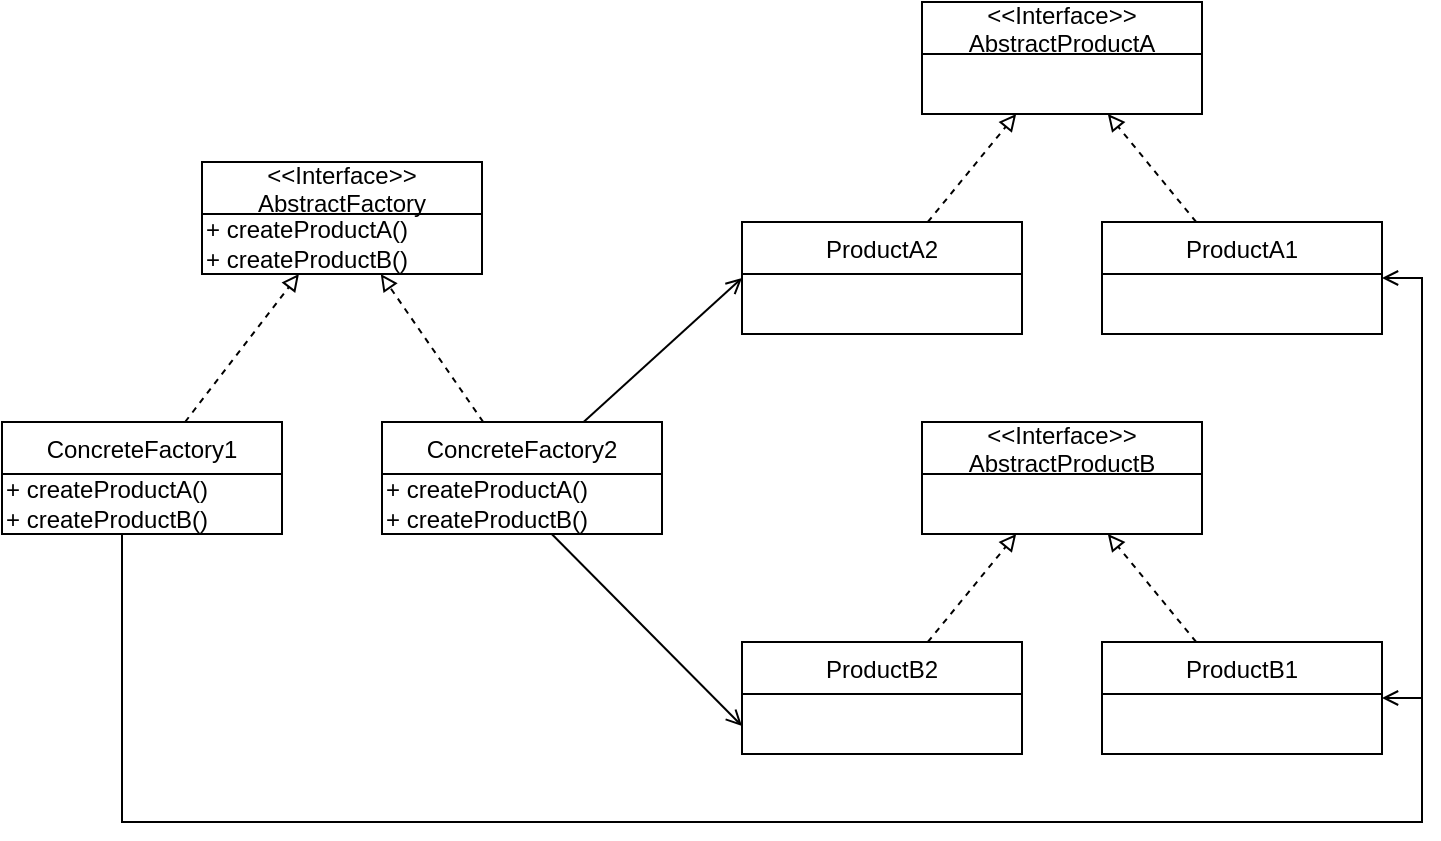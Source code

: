 <mxfile version="12.6.5" type="device"><diagram id="-w9PkVRH5r8_Vlu9V6Nx" name="第 1 页"><mxGraphModel dx="1221" dy="714" grid="1" gridSize="10" guides="1" tooltips="1" connect="1" arrows="1" fold="1" page="1" pageScale="1" pageWidth="827" pageHeight="1169" math="0" shadow="0"><root><mxCell id="0"/><mxCell id="1" parent="0"/><mxCell id="Dq4S_N8pXBDJ_a0pbtf--1" value="&lt;&lt;Interface&gt;&gt;&#10;AbstractFactory" style="swimlane;fontStyle=0;childLayout=stackLayout;horizontal=1;startSize=26;fillColor=none;horizontalStack=0;resizeParent=1;resizeParentMax=0;resizeLast=0;collapsible=1;marginBottom=0;" vertex="1" parent="1"><mxGeometry x="140" y="210" width="140" height="56" as="geometry"/></mxCell><mxCell id="Dq4S_N8pXBDJ_a0pbtf--5" value="+ createProductA()&lt;br&gt;+ createProductB()" style="text;html=1;align=left;verticalAlign=middle;resizable=0;points=[];autosize=1;" vertex="1" parent="Dq4S_N8pXBDJ_a0pbtf--1"><mxGeometry y="26" width="140" height="30" as="geometry"/></mxCell><mxCell id="Dq4S_N8pXBDJ_a0pbtf--10" style="rounded=0;orthogonalLoop=1;jettySize=auto;html=1;endArrow=block;endFill=0;dashed=1;" edge="1" parent="1" source="Dq4S_N8pXBDJ_a0pbtf--6" target="Dq4S_N8pXBDJ_a0pbtf--1"><mxGeometry relative="1" as="geometry"/></mxCell><mxCell id="Dq4S_N8pXBDJ_a0pbtf--31" style="edgeStyle=orthogonalEdgeStyle;rounded=0;orthogonalLoop=1;jettySize=auto;html=1;entryX=1;entryY=0.5;entryDx=0;entryDy=0;endArrow=open;endFill=0;" edge="1" parent="1" source="Dq4S_N8pXBDJ_a0pbtf--6" target="Dq4S_N8pXBDJ_a0pbtf--16"><mxGeometry relative="1" as="geometry"><Array as="points"><mxPoint x="100" y="540"/><mxPoint x="750" y="540"/><mxPoint x="750" y="268"/></Array></mxGeometry></mxCell><mxCell id="Dq4S_N8pXBDJ_a0pbtf--6" value="ConcreteFactory1" style="swimlane;fontStyle=0;childLayout=stackLayout;horizontal=1;startSize=26;fillColor=none;horizontalStack=0;resizeParent=1;resizeParentMax=0;resizeLast=0;collapsible=1;marginBottom=0;" vertex="1" parent="1"><mxGeometry x="40" y="340" width="140" height="56" as="geometry"/></mxCell><mxCell id="Dq4S_N8pXBDJ_a0pbtf--7" value="+ createProductA()&lt;br&gt;+ createProductB()" style="text;html=1;align=left;verticalAlign=middle;resizable=0;points=[];autosize=1;" vertex="1" parent="Dq4S_N8pXBDJ_a0pbtf--6"><mxGeometry y="26" width="140" height="30" as="geometry"/></mxCell><mxCell id="Dq4S_N8pXBDJ_a0pbtf--11" style="edgeStyle=none;rounded=0;orthogonalLoop=1;jettySize=auto;html=1;endArrow=block;endFill=0;dashed=1;" edge="1" parent="1" source="Dq4S_N8pXBDJ_a0pbtf--8" target="Dq4S_N8pXBDJ_a0pbtf--1"><mxGeometry relative="1" as="geometry"/></mxCell><mxCell id="Dq4S_N8pXBDJ_a0pbtf--28" style="edgeStyle=none;rounded=0;orthogonalLoop=1;jettySize=auto;html=1;entryX=0;entryY=0.5;entryDx=0;entryDy=0;endArrow=open;endFill=0;" edge="1" parent="1" source="Dq4S_N8pXBDJ_a0pbtf--8" target="Dq4S_N8pXBDJ_a0pbtf--14"><mxGeometry relative="1" as="geometry"/></mxCell><mxCell id="Dq4S_N8pXBDJ_a0pbtf--8" value="ConcreteFactory2" style="swimlane;fontStyle=0;childLayout=stackLayout;horizontal=1;startSize=26;fillColor=none;horizontalStack=0;resizeParent=1;resizeParentMax=0;resizeLast=0;collapsible=1;marginBottom=0;" vertex="1" parent="1"><mxGeometry x="230" y="340" width="140" height="56" as="geometry"/></mxCell><mxCell id="Dq4S_N8pXBDJ_a0pbtf--9" value="+ createProductA()&lt;br&gt;+ createProductB()" style="text;html=1;align=left;verticalAlign=middle;resizable=0;points=[];autosize=1;" vertex="1" parent="Dq4S_N8pXBDJ_a0pbtf--8"><mxGeometry y="26" width="140" height="30" as="geometry"/></mxCell><mxCell id="Dq4S_N8pXBDJ_a0pbtf--12" value="&lt;&lt;Interface&gt;&gt;&#10;AbstractProductA" style="swimlane;fontStyle=0;childLayout=stackLayout;horizontal=1;startSize=26;fillColor=none;horizontalStack=0;resizeParent=1;resizeParentMax=0;resizeLast=0;collapsible=1;marginBottom=0;" vertex="1" parent="1"><mxGeometry x="500" y="130" width="140" height="56" as="geometry"/></mxCell><mxCell id="Dq4S_N8pXBDJ_a0pbtf--18" style="edgeStyle=none;rounded=0;orthogonalLoop=1;jettySize=auto;html=1;dashed=1;endArrow=block;endFill=0;" edge="1" parent="1" source="Dq4S_N8pXBDJ_a0pbtf--14" target="Dq4S_N8pXBDJ_a0pbtf--12"><mxGeometry relative="1" as="geometry"/></mxCell><mxCell id="Dq4S_N8pXBDJ_a0pbtf--14" value="ProductA2" style="swimlane;fontStyle=0;childLayout=stackLayout;horizontal=1;startSize=26;fillColor=none;horizontalStack=0;resizeParent=1;resizeParentMax=0;resizeLast=0;collapsible=1;marginBottom=0;" vertex="1" parent="1"><mxGeometry x="410" y="240" width="140" height="56" as="geometry"/></mxCell><mxCell id="Dq4S_N8pXBDJ_a0pbtf--19" style="edgeStyle=none;rounded=0;orthogonalLoop=1;jettySize=auto;html=1;dashed=1;endArrow=block;endFill=0;" edge="1" parent="1" source="Dq4S_N8pXBDJ_a0pbtf--16" target="Dq4S_N8pXBDJ_a0pbtf--12"><mxGeometry relative="1" as="geometry"/></mxCell><mxCell id="Dq4S_N8pXBDJ_a0pbtf--16" value="ProductA1" style="swimlane;fontStyle=0;childLayout=stackLayout;horizontal=1;startSize=26;fillColor=none;horizontalStack=0;resizeParent=1;resizeParentMax=0;resizeLast=0;collapsible=1;marginBottom=0;" vertex="1" parent="1"><mxGeometry x="590" y="240" width="140" height="56" as="geometry"/></mxCell><mxCell id="Dq4S_N8pXBDJ_a0pbtf--20" value="&lt;&lt;Interface&gt;&gt;&#10;AbstractProductB" style="swimlane;fontStyle=0;childLayout=stackLayout;horizontal=1;startSize=26;fillColor=none;horizontalStack=0;resizeParent=1;resizeParentMax=0;resizeLast=0;collapsible=1;marginBottom=0;" vertex="1" parent="1"><mxGeometry x="500" y="340" width="140" height="56" as="geometry"/></mxCell><mxCell id="Dq4S_N8pXBDJ_a0pbtf--22" style="edgeStyle=none;rounded=0;orthogonalLoop=1;jettySize=auto;html=1;dashed=1;endArrow=block;endFill=0;" edge="1" parent="1" source="Dq4S_N8pXBDJ_a0pbtf--23" target="Dq4S_N8pXBDJ_a0pbtf--20"><mxGeometry relative="1" as="geometry"/></mxCell><mxCell id="Dq4S_N8pXBDJ_a0pbtf--23" value="ProductB2" style="swimlane;fontStyle=0;childLayout=stackLayout;horizontal=1;startSize=26;fillColor=none;horizontalStack=0;resizeParent=1;resizeParentMax=0;resizeLast=0;collapsible=1;marginBottom=0;" vertex="1" parent="1"><mxGeometry x="410" y="450" width="140" height="56" as="geometry"/></mxCell><mxCell id="Dq4S_N8pXBDJ_a0pbtf--25" style="edgeStyle=none;rounded=0;orthogonalLoop=1;jettySize=auto;html=1;dashed=1;endArrow=block;endFill=0;" edge="1" parent="1" source="Dq4S_N8pXBDJ_a0pbtf--26" target="Dq4S_N8pXBDJ_a0pbtf--20"><mxGeometry relative="1" as="geometry"/></mxCell><mxCell id="Dq4S_N8pXBDJ_a0pbtf--26" value="ProductB1" style="swimlane;fontStyle=0;childLayout=stackLayout;horizontal=1;startSize=26;fillColor=none;horizontalStack=0;resizeParent=1;resizeParentMax=0;resizeLast=0;collapsible=1;marginBottom=0;" vertex="1" parent="1"><mxGeometry x="590" y="450" width="140" height="56" as="geometry"/></mxCell><mxCell id="Dq4S_N8pXBDJ_a0pbtf--29" style="edgeStyle=none;rounded=0;orthogonalLoop=1;jettySize=auto;html=1;entryX=0;entryY=0.75;entryDx=0;entryDy=0;endArrow=open;endFill=0;" edge="1" parent="1" source="Dq4S_N8pXBDJ_a0pbtf--9" target="Dq4S_N8pXBDJ_a0pbtf--23"><mxGeometry relative="1" as="geometry"/></mxCell><mxCell id="Dq4S_N8pXBDJ_a0pbtf--30" style="edgeStyle=orthogonalEdgeStyle;rounded=0;orthogonalLoop=1;jettySize=auto;html=1;entryX=1;entryY=0.5;entryDx=0;entryDy=0;endArrow=open;endFill=0;" edge="1" parent="1" source="Dq4S_N8pXBDJ_a0pbtf--7" target="Dq4S_N8pXBDJ_a0pbtf--26"><mxGeometry relative="1" as="geometry"><Array as="points"><mxPoint x="100" y="540"/><mxPoint x="750" y="540"/><mxPoint x="750" y="478"/></Array></mxGeometry></mxCell></root></mxGraphModel></diagram></mxfile>